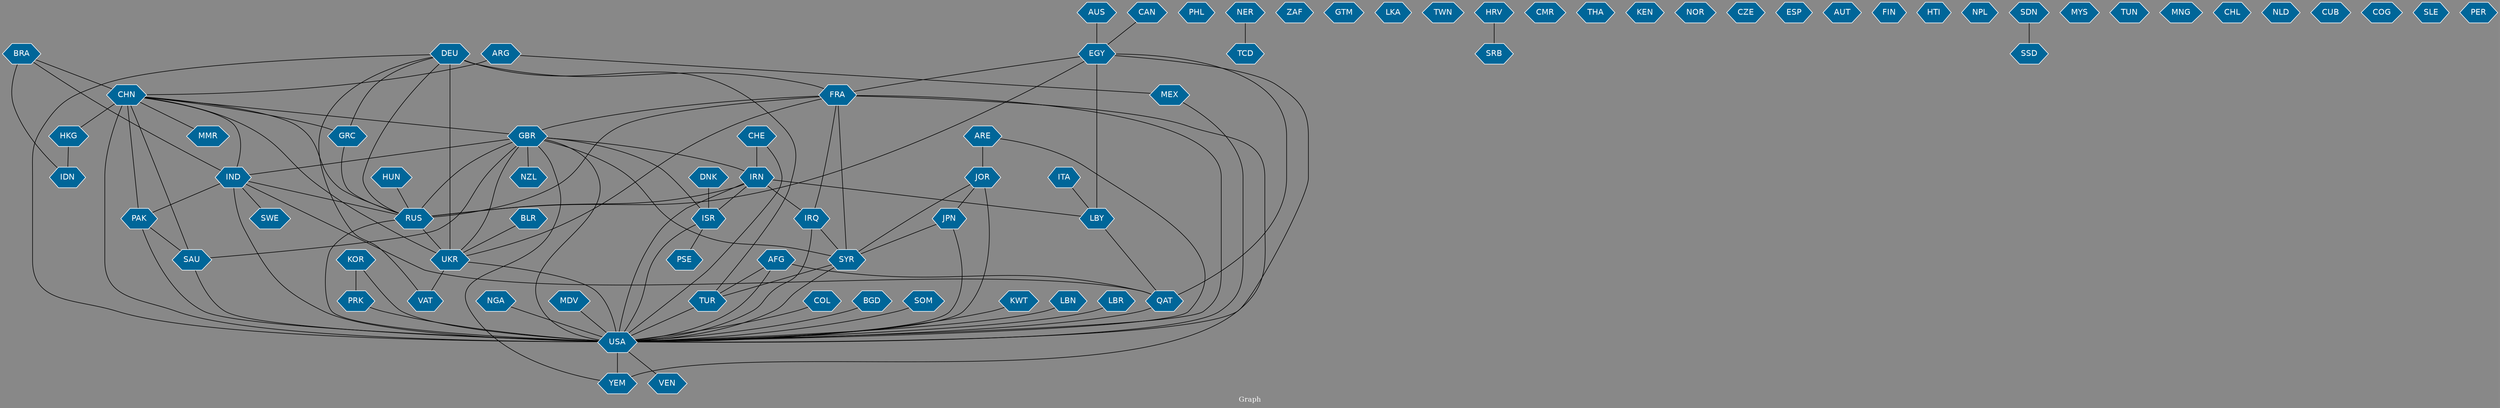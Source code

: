// Countries together in item graph
graph {
	graph [bgcolor="#888888" fontcolor=white fontsize=12 label="Graph" outputorder=edgesfirst overlap=prism]
	node [color=white fillcolor="#006699" fontcolor=white fontname=Helvetica shape=hexagon style=filled]
	edge [arrowhead=open color=black fontcolor=white fontname=Courier fontsize=12]
		GBR [label=GBR]
		MEX [label=MEX]
		USA [label=USA]
		PHL [label=PHL]
		JPN [label=JPN]
		DNK [label=DNK]
		CHN [label=CHN]
		NER [label=NER]
		PAK [label=PAK]
		AUS [label=AUS]
		RUS [label=RUS]
		UKR [label=UKR]
		JOR [label=JOR]
		ZAF [label=ZAF]
		IRN [label=IRN]
		CHE [label=CHE]
		DEU [label=DEU]
		GRC [label=GRC]
		GTM [label=GTM]
		SYR [label=SYR]
		NGA [label=NGA]
		KOR [label=KOR]
		ARG [label=ARG]
		MDV [label=MDV]
		IRQ [label=IRQ]
		SAU [label=SAU]
		LKA [label=LKA]
		IDN [label=IDN]
		HKG [label=HKG]
		YEM [label=YEM]
		TWN [label=TWN]
		AFG [label=AFG]
		SRB [label=SRB]
		HRV [label=HRV]
		VAT [label=VAT]
		ISR [label=ISR]
		IND [label=IND]
		SWE [label=SWE]
		CMR [label=CMR]
		VEN [label=VEN]
		PRK [label=PRK]
		EGY [label=EGY]
		FRA [label=FRA]
		COL [label=COL]
		LBY [label=LBY]
		THA [label=THA]
		TUR [label=TUR]
		KEN [label=KEN]
		MMR [label=MMR]
		NOR [label=NOR]
		BGD [label=BGD]
		CZE [label=CZE]
		TCD [label=TCD]
		ESP [label=ESP]
		CAN [label=CAN]
		AUT [label=AUT]
		SOM [label=SOM]
		FIN [label=FIN]
		ITA [label=ITA]
		HTI [label=HTI]
		BLR [label=BLR]
		ARE [label=ARE]
		NPL [label=NPL]
		HUN [label=HUN]
		SSD [label=SSD]
		SDN [label=SDN]
		QAT [label=QAT]
		MYS [label=MYS]
		TUN [label=TUN]
		MNG [label=MNG]
		CHL [label=CHL]
		BRA [label=BRA]
		KWT [label=KWT]
		LBN [label=LBN]
		NLD [label=NLD]
		LBR [label=LBR]
		CUB [label=CUB]
		PSE [label=PSE]
		COG [label=COG]
		NZL [label=NZL]
		SLE [label=SLE]
		PER [label=PER]
			GBR -- IRN [weight=1]
			SYR -- TUR [weight=3]
			GBR -- YEM [weight=1]
			CHN -- SAU [weight=1]
			JOR -- SYR [weight=1]
			KWT -- USA [weight=1]
			AFG -- USA [weight=4]
			CHE -- USA [weight=1]
			HRV -- SRB [weight=1]
			IRN -- ISR [weight=2]
			IRN -- LBY [weight=1]
			LBR -- USA [weight=1]
			IND -- SWE [weight=1]
			FRA -- YEM [weight=1]
			SDN -- SSD [weight=1]
			USA -- YEM [weight=4]
			BGD -- USA [weight=2]
			TUR -- USA [weight=1]
			PRK -- USA [weight=2]
			ARG -- CHN [weight=3]
			CHN -- GRC [weight=1]
			EGY -- FRA [weight=1]
			ARE -- USA [weight=1]
			KOR -- PRK [weight=1]
			AUS -- EGY [weight=3]
			NGA -- USA [weight=1]
			DEU -- RUS [weight=3]
			JPN -- USA [weight=1]
			KOR -- USA [weight=1]
			CHN -- USA [weight=6]
			EGY -- USA [weight=1]
			QAT -- USA [weight=1]
			CHN -- GBR [weight=1]
			IND -- USA [weight=7]
			CHN -- IND [weight=1]
			GBR -- ISR [weight=1]
			BLR -- UKR [weight=2]
			GBR -- IND [weight=4]
			LBY -- QAT [weight=1]
			ARE -- JOR [weight=2]
			UKR -- USA [weight=10]
			IRQ -- SYR [weight=2]
			DEU -- VAT [weight=2]
			ISR -- USA [weight=1]
			DEU -- GRC [weight=2]
			GBR -- RUS [weight=3]
			GBR -- SYR [weight=3]
			HKG -- IDN [weight=1]
			GRC -- RUS [weight=2]
			IRN -- RUS [weight=1]
			FRA -- USA [weight=3]
			DEU -- FRA [weight=4]
			ISR -- PSE [weight=1]
			IND -- PAK [weight=1]
			CAN -- EGY [weight=1]
			FRA -- GBR [weight=1]
			PAK -- USA [weight=3]
			IRN -- IRQ [weight=1]
			IND -- QAT [weight=1]
			CHN -- MMR [weight=1]
			CHE -- IRN [weight=2]
			FRA -- SYR [weight=2]
			MEX -- USA [weight=1]
			SOM -- USA [weight=2]
			CHN -- UKR [weight=1]
			RUS -- UKR [weight=20]
			EGY -- QAT [weight=1]
			FRA -- RUS [weight=3]
			IRN -- USA [weight=4]
			DNK -- ISR [weight=2]
			MDV -- USA [weight=1]
			JOR -- JPN [weight=1]
			EGY -- LBY [weight=4]
			AFG -- QAT [weight=1]
			GBR -- USA [weight=3]
			SYR -- USA [weight=7]
			DEU -- UKR [weight=8]
			GBR -- NZL [weight=1]
			ITA -- LBY [weight=1]
			EGY -- RUS [weight=1]
			IRQ -- USA [weight=4]
			LBN -- USA [weight=1]
			FRA -- IRQ [weight=1]
			HUN -- RUS [weight=2]
			IND -- RUS [weight=1]
			BRA -- IDN [weight=1]
			JPN -- SYR [weight=1]
			DEU -- TUR [weight=2]
			GBR -- UKR [weight=1]
			AFG -- TUR [weight=1]
			CHN -- RUS [weight=2]
			ARG -- MEX [weight=1]
			RUS -- USA [weight=5]
			GBR -- SAU [weight=1]
			DEU -- USA [weight=2]
			USA -- VEN [weight=1]
			PAK -- SAU [weight=1]
			UKR -- VAT [weight=1]
			COL -- USA [weight=1]
			JOR -- USA [weight=4]
			BRA -- CHN [weight=1]
			CHN -- PAK [weight=5]
			FRA -- UKR [weight=4]
			NER -- TCD [weight=2]
			BRA -- IND [weight=1]
			CHN -- HKG [weight=1]
			SAU -- USA [weight=1]
}
